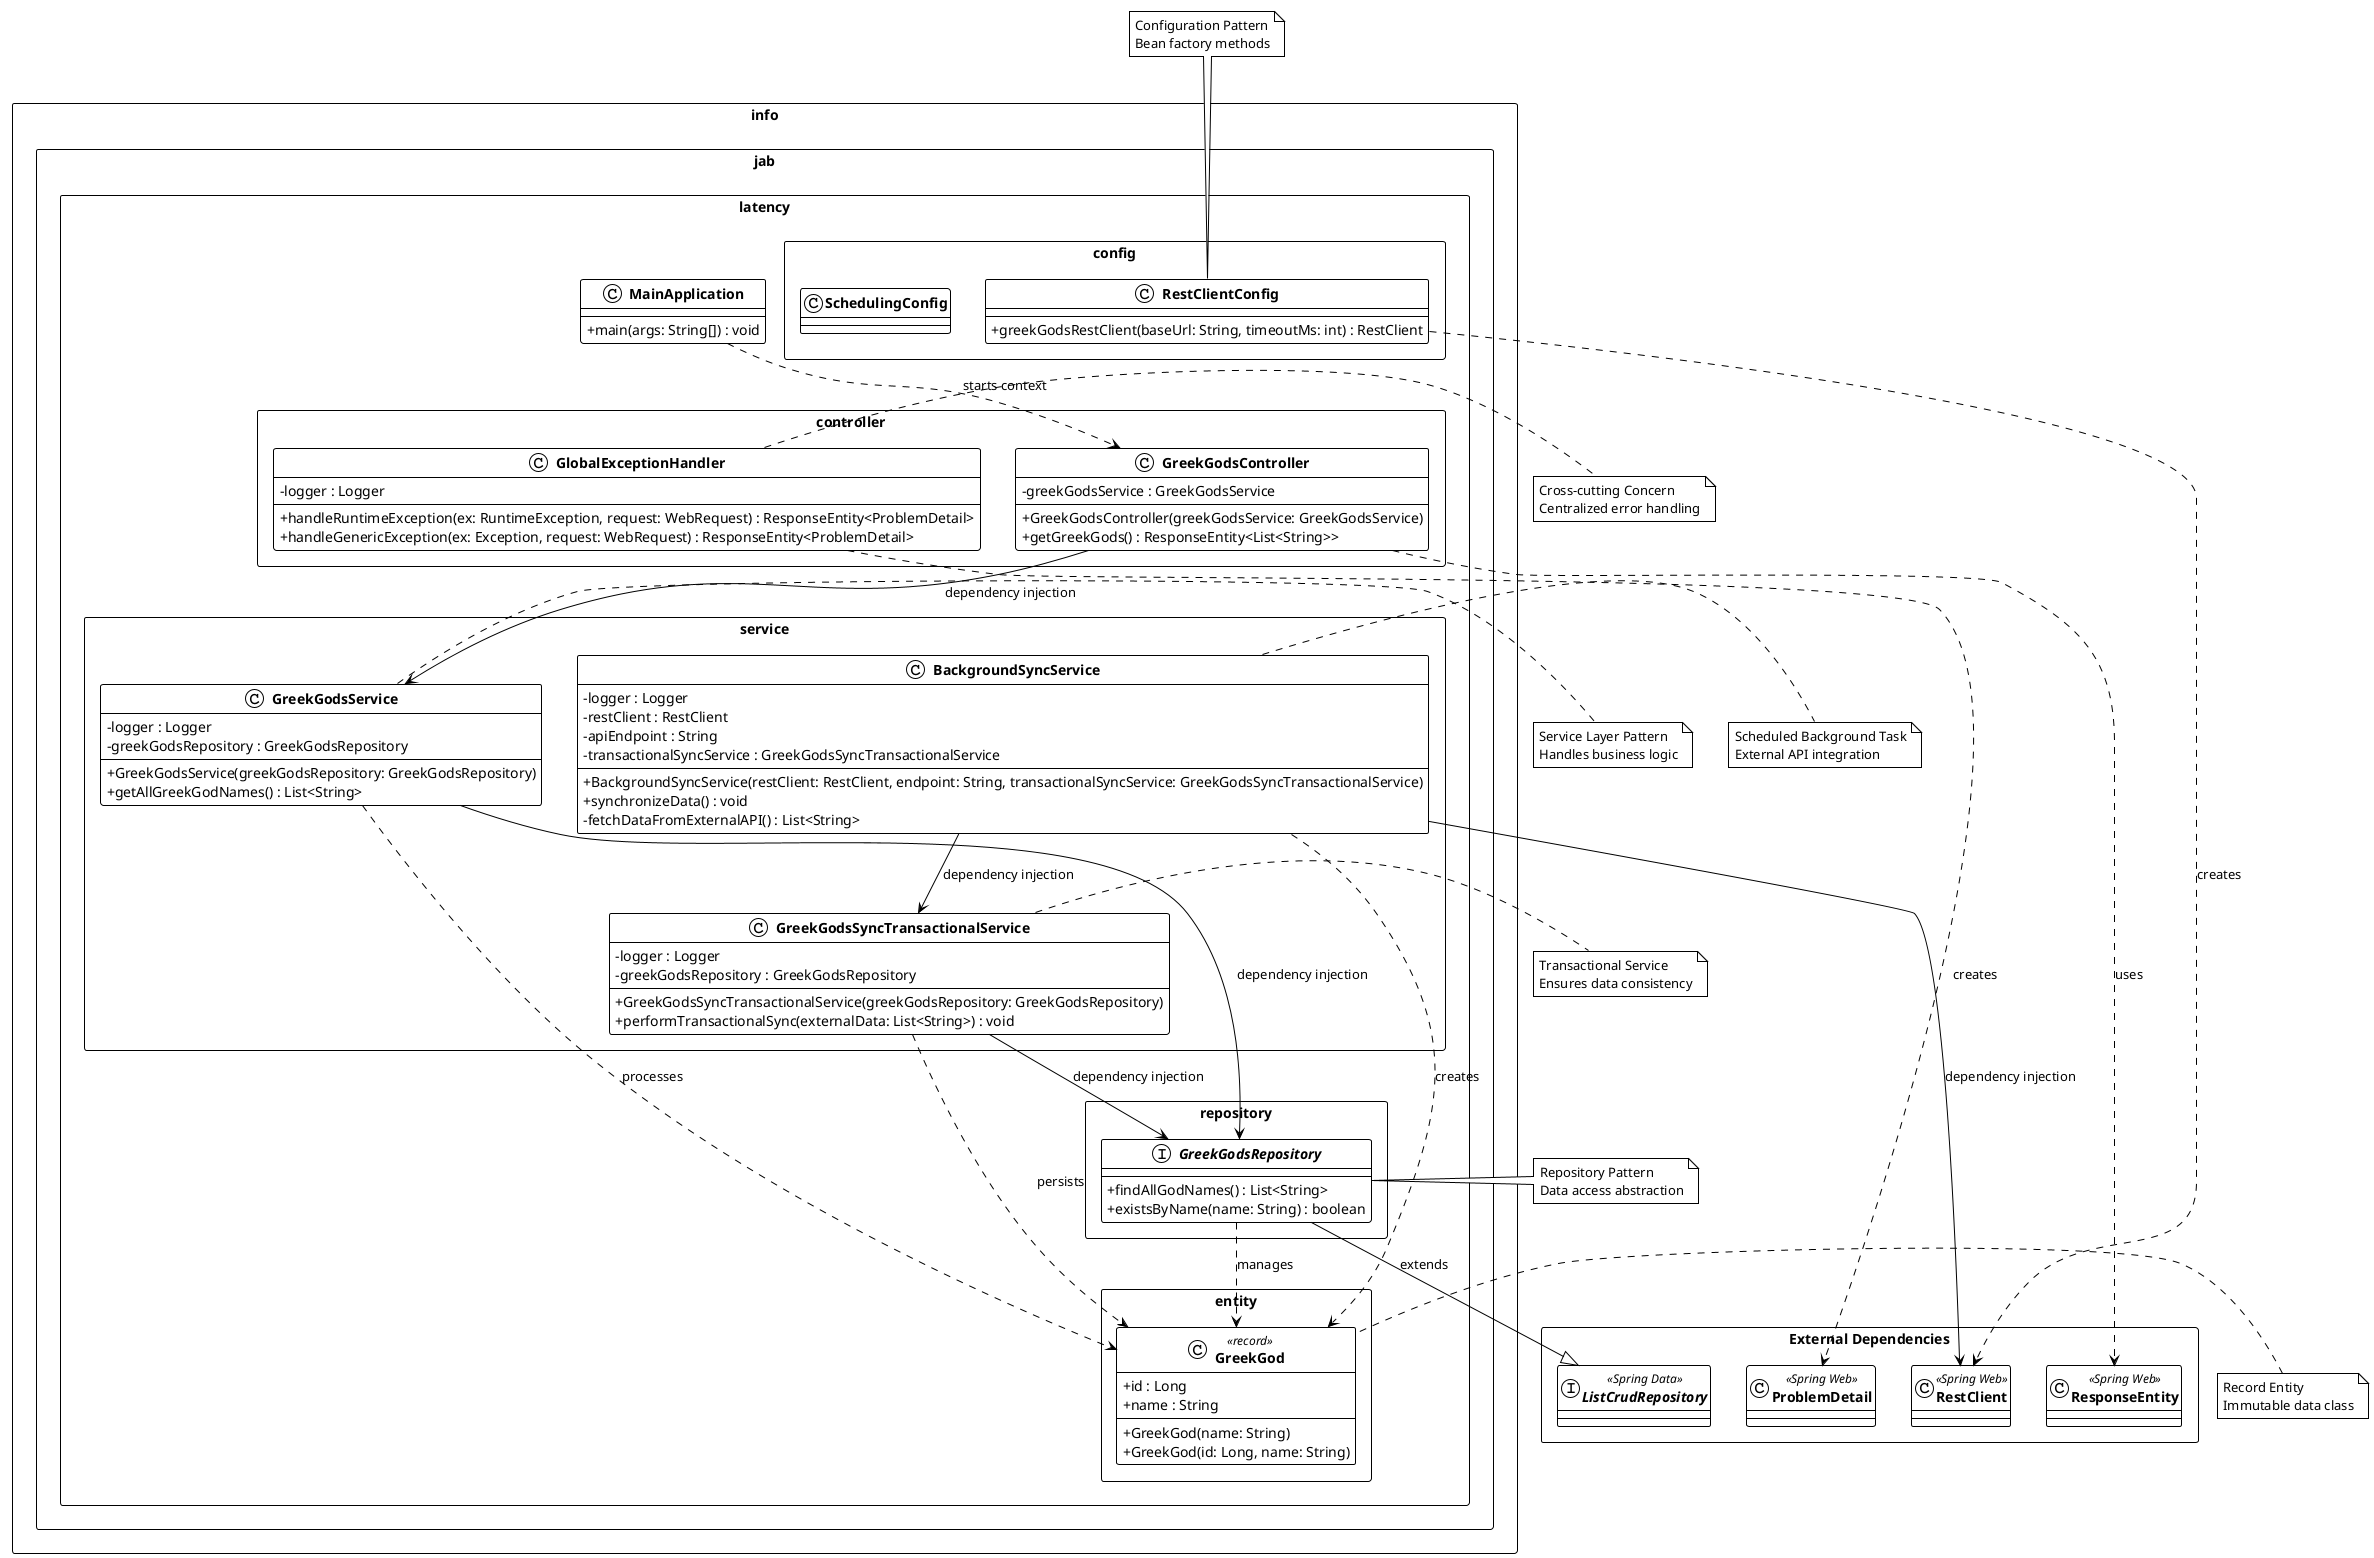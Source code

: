 @startuml GreekGodsAPI_ClassDiagram
!theme plain
skinparam classAttributeIconSize 0
skinparam classFontStyle bold
skinparam packageStyle rectangle

' Package declarations
package "info.jab.latency" {
    class MainApplication {
        + main(args: String[]) : void
    }
}

package "info.jab.latency.config" {
    class RestClientConfig {
        + greekGodsRestClient(baseUrl: String, timeoutMs: int) : RestClient
    }

    class SchedulingConfig {
    }
}

package "info.jab.latency.controller" {
    class GreekGodsController {
        - greekGodsService : GreekGodsService
        --
        + GreekGodsController(greekGodsService: GreekGodsService)
        + getGreekGods() : ResponseEntity<List<String>>
    }

    class GlobalExceptionHandler {
        - logger : Logger
        --
        + handleRuntimeException(ex: RuntimeException, request: WebRequest) : ResponseEntity<ProblemDetail>
        + handleGenericException(ex: Exception, request: WebRequest) : ResponseEntity<ProblemDetail>
    }
}

package "info.jab.latency.entity" {
    class GreekGod <<record>> {
        + id : Long
        + name : String
        --
        + GreekGod(name: String)
        + GreekGod(id: Long, name: String)
    }
}

package "info.jab.latency.repository" {
    interface GreekGodsRepository {
        + findAllGodNames() : List<String>
        + existsByName(name: String) : boolean
    }
}

package "info.jab.latency.service" {
    class GreekGodsService {
        - logger : Logger
        - greekGodsRepository : GreekGodsRepository
        --
        + GreekGodsService(greekGodsRepository: GreekGodsRepository)
        + getAllGreekGodNames() : List<String>
    }

    class BackgroundSyncService {
        - logger : Logger
        - restClient : RestClient
        - apiEndpoint : String
        - transactionalSyncService : GreekGodsSyncTransactionalService
        --
        + BackgroundSyncService(restClient: RestClient, endpoint: String, transactionalSyncService: GreekGodsSyncTransactionalService)
        + synchronizeData() : void
        - fetchDataFromExternalAPI() : List<String>
    }

    class GreekGodsSyncTransactionalService {
        - logger : Logger
        - greekGodsRepository : GreekGodsRepository
        --
        + GreekGodsSyncTransactionalService(greekGodsRepository: GreekGodsRepository)
        + performTransactionalSync(externalData: List<String>) : void
    }
}

' External Dependencies (Spring Framework)
package "External Dependencies" {
    interface ListCrudRepository <<Spring Data>> {
    }

    class RestClient <<Spring Web>> {
    }

    class ResponseEntity <<Spring Web>> {
    }

    class ProblemDetail <<Spring Web>> {
    }
}

' Relationships - Dependency Injection
GreekGodsController --> GreekGodsService : dependency injection
GreekGodsService --> GreekGodsRepository : dependency injection
BackgroundSyncService --> RestClient : dependency injection
BackgroundSyncService --> GreekGodsSyncTransactionalService : dependency injection
GreekGodsSyncTransactionalService --> GreekGodsRepository : dependency injection

' Relationships - Extends/Implements
GreekGodsRepository --|> ListCrudRepository : extends

' Relationships - Uses/Aggregation
GreekGodsController ..> ResponseEntity : uses
GreekGodsService ..> GreekGod : processes
GreekGodsRepository ..> GreekGod : manages
BackgroundSyncService ..> GreekGod : creates
GreekGodsSyncTransactionalService ..> GreekGod : persists
GlobalExceptionHandler ..> ProblemDetail : creates

' Relationships - Configuration
RestClientConfig ..> RestClient : creates
MainApplication ..> GreekGodsController : starts context

' Notes for important design patterns
note right of GreekGodsService : Service Layer Pattern\nHandles business logic
note right of BackgroundSyncService : Scheduled Background Task\nExternal API integration
note right of GreekGodsSyncTransactionalService : Transactional Service\nEnsures data consistency
note right of GlobalExceptionHandler : Cross-cutting Concern\nCentralized error handling
note right of GreekGodsRepository : Repository Pattern\nData access abstraction
note left of GreekGod : Record Entity\nImmutable data class
note top of RestClientConfig : Configuration Pattern\nBean factory methods

@enduml
